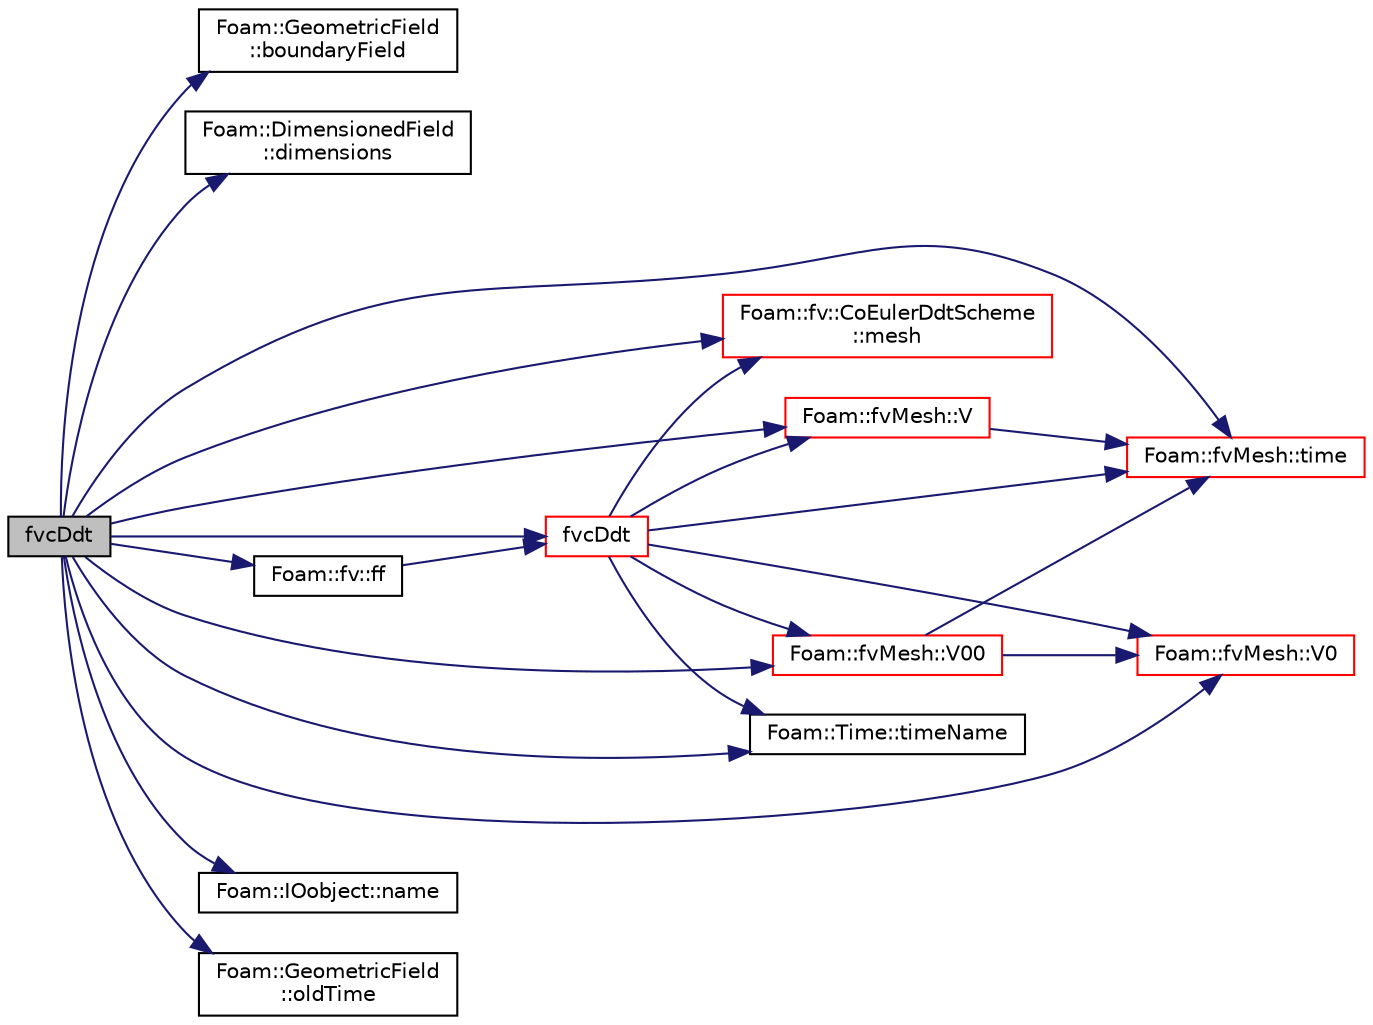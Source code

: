 digraph "fvcDdt"
{
  bgcolor="transparent";
  edge [fontname="Helvetica",fontsize="10",labelfontname="Helvetica",labelfontsize="10"];
  node [fontname="Helvetica",fontsize="10",shape=record];
  rankdir="LR";
  Node245 [label="fvcDdt",height=0.2,width=0.4,color="black", fillcolor="grey75", style="filled", fontcolor="black"];
  Node245 -> Node246 [color="midnightblue",fontsize="10",style="solid",fontname="Helvetica"];
  Node246 [label="Foam::GeometricField\l::boundaryField",height=0.2,width=0.4,color="black",URL="$a23249.html#a9ff7de36fba06b4f4f77a75142ad72b6",tooltip="Return const-reference to the boundary field. "];
  Node245 -> Node247 [color="midnightblue",fontsize="10",style="solid",fontname="Helvetica"];
  Node247 [label="Foam::DimensionedField\l::dimensions",height=0.2,width=0.4,color="black",URL="$a27497.html#a512673c2674ca2d38885f1bb5f6994fb",tooltip="Return dimensions. "];
  Node245 -> Node248 [color="midnightblue",fontsize="10",style="solid",fontname="Helvetica"];
  Node248 [label="Foam::fv::ff",height=0.2,width=0.4,color="black",URL="$a21858.html#ab38421d38a2395d0ae398d03fc20609c"];
  Node248 -> Node249 [color="midnightblue",fontsize="10",style="solid",fontname="Helvetica"];
  Node249 [label="fvcDdt",height=0.2,width=0.4,color="red",URL="$a23293.html#a2b9a1541ce06c457e16e2cb676f67e46"];
  Node249 -> Node251 [color="midnightblue",fontsize="10",style="solid",fontname="Helvetica"];
  Node251 [label="Foam::fv::CoEulerDdtScheme\l::mesh",height=0.2,width=0.4,color="red",URL="$a23289.html#a470f06cfb9b6ee887cd85d63de275607",tooltip="Return mesh reference. "];
  Node249 -> Node266 [color="midnightblue",fontsize="10",style="solid",fontname="Helvetica"];
  Node266 [label="Foam::fvMesh::time",height=0.2,width=0.4,color="red",URL="$a23593.html#a0d94096809fe3376b29a2a29ca11bb18",tooltip="Return the top-level database. "];
  Node249 -> Node268 [color="midnightblue",fontsize="10",style="solid",fontname="Helvetica"];
  Node268 [label="Foam::Time::timeName",height=0.2,width=0.4,color="black",URL="$a27457.html#a5ae6a110de1b22323e19a46943c7f0c1",tooltip="Return time name of given scalar time. "];
  Node249 -> Node269 [color="midnightblue",fontsize="10",style="solid",fontname="Helvetica"];
  Node269 [label="Foam::fvMesh::V",height=0.2,width=0.4,color="red",URL="$a23593.html#a13990535f2b5c121ee3f2dcd8c5c8b58",tooltip="Return cell volumes. "];
  Node269 -> Node266 [color="midnightblue",fontsize="10",style="solid",fontname="Helvetica"];
  Node249 -> Node330 [color="midnightblue",fontsize="10",style="solid",fontname="Helvetica"];
  Node330 [label="Foam::fvMesh::V0",height=0.2,width=0.4,color="red",URL="$a23593.html#a95c6ad4c59750a903039e82c7cc0d905",tooltip="Return old-time cell volumes. "];
  Node249 -> Node331 [color="midnightblue",fontsize="10",style="solid",fontname="Helvetica"];
  Node331 [label="Foam::fvMesh::V00",height=0.2,width=0.4,color="red",URL="$a23593.html#a2a5ad29bbf9f63ae344084de6b336793",tooltip="Return old-old-time cell volumes. "];
  Node331 -> Node266 [color="midnightblue",fontsize="10",style="solid",fontname="Helvetica"];
  Node331 -> Node330 [color="midnightblue",fontsize="10",style="solid",fontname="Helvetica"];
  Node245 -> Node249 [color="midnightblue",fontsize="10",style="solid",fontname="Helvetica"];
  Node245 -> Node251 [color="midnightblue",fontsize="10",style="solid",fontname="Helvetica"];
  Node245 -> Node333 [color="midnightblue",fontsize="10",style="solid",fontname="Helvetica"];
  Node333 [label="Foam::IOobject::name",height=0.2,width=0.4,color="black",URL="$a27249.html#acc80e00a8ac919288fb55bd14cc88bf6",tooltip="Return name. "];
  Node245 -> Node261 [color="midnightblue",fontsize="10",style="solid",fontname="Helvetica"];
  Node261 [label="Foam::GeometricField\l::oldTime",height=0.2,width=0.4,color="black",URL="$a23249.html#a2f51be6de19012555f923b0902d64135",tooltip="Return old time field. "];
  Node245 -> Node266 [color="midnightblue",fontsize="10",style="solid",fontname="Helvetica"];
  Node245 -> Node268 [color="midnightblue",fontsize="10",style="solid",fontname="Helvetica"];
  Node245 -> Node269 [color="midnightblue",fontsize="10",style="solid",fontname="Helvetica"];
  Node245 -> Node330 [color="midnightblue",fontsize="10",style="solid",fontname="Helvetica"];
  Node245 -> Node331 [color="midnightblue",fontsize="10",style="solid",fontname="Helvetica"];
}
